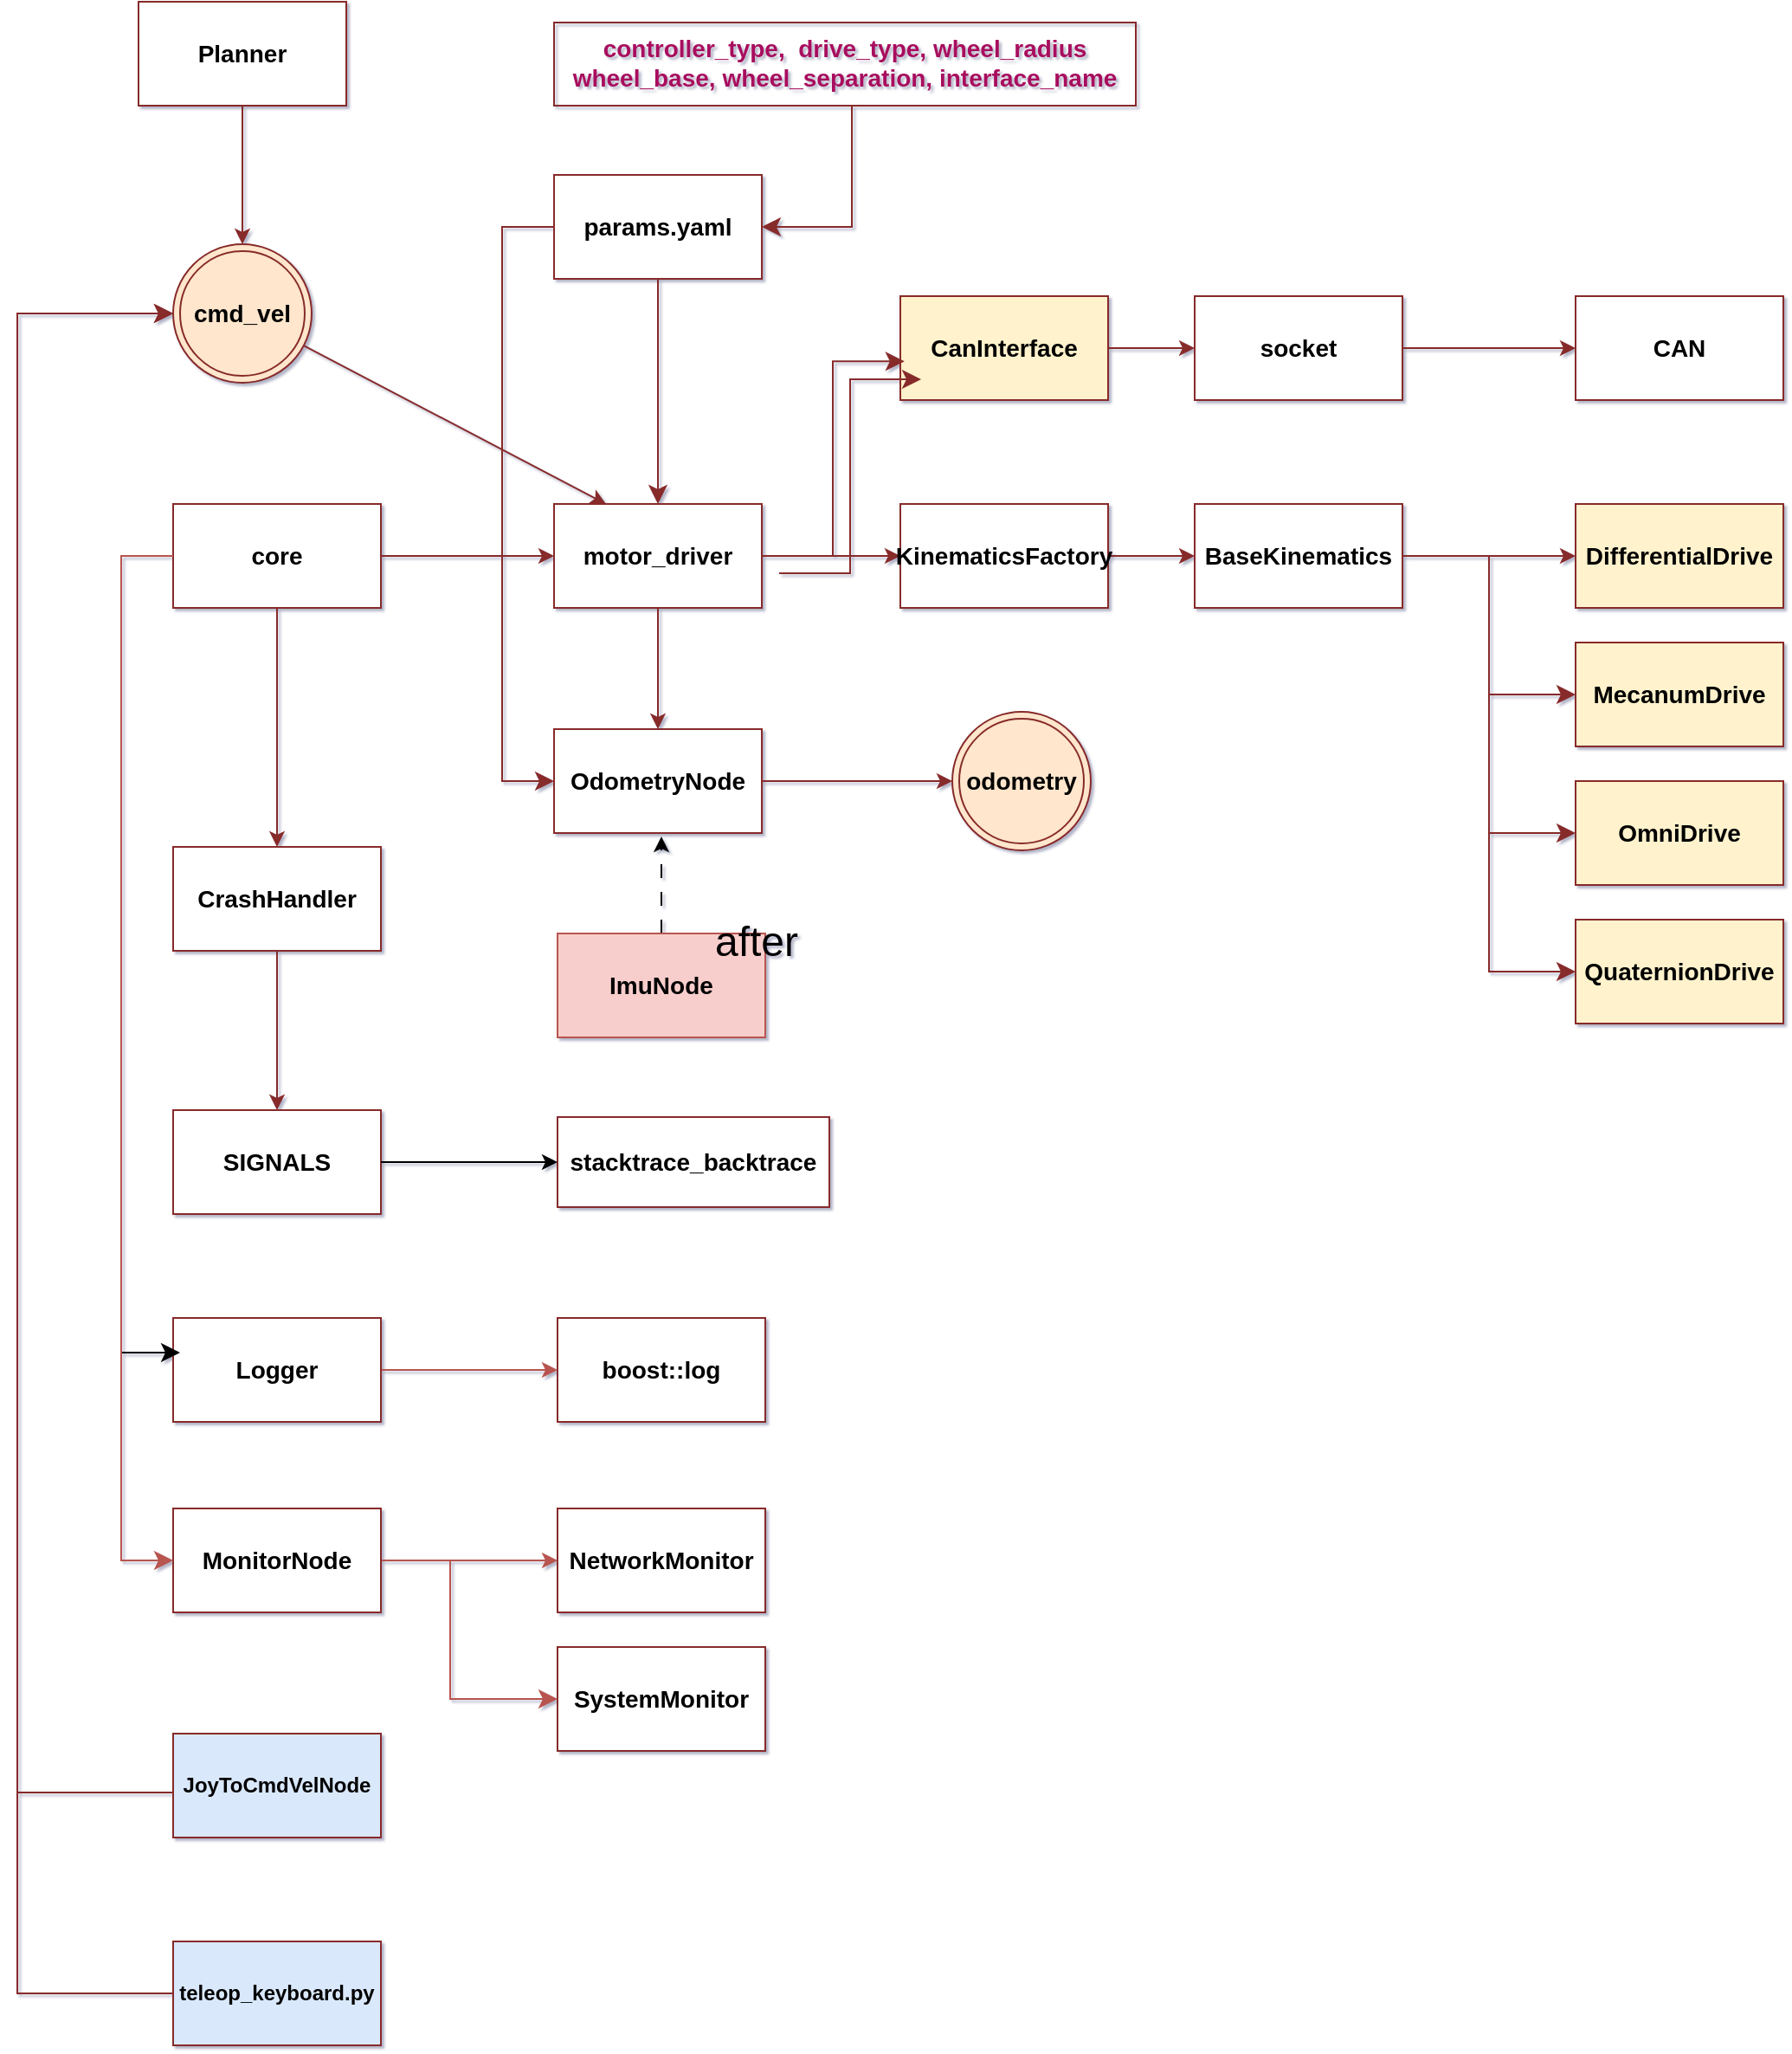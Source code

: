 <mxfile>
    <diagram id="GkdnXFTpEQJnH0Vaa9NC" name="Page-1">
        <mxGraphModel dx="2854" dy="2194" grid="0" gridSize="10" guides="1" tooltips="1" connect="1" arrows="1" fold="1" page="1" pageScale="1" pageWidth="850" pageHeight="1100" math="0" shadow="1">
            <root>
                <mxCell id="0"/>
                <mxCell id="1" parent="0"/>
                <mxCell id="17" style="edgeStyle=none;html=1;exitX=1;exitY=0.5;exitDx=0;exitDy=0;entryX=0;entryY=0.5;entryDx=0;entryDy=0;strokeColor=light-dark(#872c2c, #ededed);fontStyle=1;fontSize=14;" parent="1" source="2" target="3" edge="1">
                    <mxGeometry relative="1" as="geometry"/>
                </mxCell>
                <mxCell id="38" style="edgeStyle=none;html=1;exitX=0.5;exitY=1;exitDx=0;exitDy=0;strokeColor=light-dark(#872c2c, #ededed);fontStyle=1;fontSize=14;" parent="1" source="2" target="16" edge="1">
                    <mxGeometry relative="1" as="geometry"/>
                </mxCell>
                <mxCell id="2" value="core" style="rounded=0;whiteSpace=wrap;html=1;strokeColor=light-dark(#872c2c, #ededed);fontStyle=1;fontSize=14;" parent="1" vertex="1">
                    <mxGeometry x="50" y="170" width="120" height="60" as="geometry"/>
                </mxCell>
                <mxCell id="18" style="edgeStyle=none;html=1;exitX=1;exitY=0.5;exitDx=0;exitDy=0;entryX=0;entryY=0.5;entryDx=0;entryDy=0;strokeColor=light-dark(#872c2c, #ededed);fontStyle=1;fontSize=14;" parent="1" source="3" target="5" edge="1">
                    <mxGeometry relative="1" as="geometry"/>
                </mxCell>
                <mxCell id="42" style="edgeStyle=none;html=1;exitX=0.5;exitY=1;exitDx=0;exitDy=0;entryX=0.5;entryY=0;entryDx=0;entryDy=0;strokeColor=light-dark(#872c2c, #ededed);fontStyle=1;fontSize=14;" parent="1" source="3" target="13" edge="1">
                    <mxGeometry relative="1" as="geometry"/>
                </mxCell>
                <mxCell id="3" value="motor_driver" style="rounded=0;whiteSpace=wrap;html=1;strokeColor=light-dark(#872c2c, #ededed);fontStyle=1;fontSize=14;" parent="1" vertex="1">
                    <mxGeometry x="270" y="170" width="120" height="60" as="geometry"/>
                </mxCell>
                <mxCell id="19" style="edgeStyle=none;html=1;exitX=1;exitY=0.5;exitDx=0;exitDy=0;entryX=0;entryY=0.5;entryDx=0;entryDy=0;strokeColor=light-dark(#872c2c, #ededed);fontStyle=1;fontSize=14;" parent="1" source="5" target="6" edge="1">
                    <mxGeometry relative="1" as="geometry"/>
                </mxCell>
                <mxCell id="5" value="KinematicsFactory" style="rounded=0;whiteSpace=wrap;html=1;strokeColor=light-dark(#872c2c, #ededed);fontStyle=1;fontSize=14;" parent="1" vertex="1">
                    <mxGeometry x="470" y="170" width="120" height="60" as="geometry"/>
                </mxCell>
                <mxCell id="20" style="edgeStyle=none;html=1;exitX=1;exitY=0.5;exitDx=0;exitDy=0;entryX=0;entryY=0.5;entryDx=0;entryDy=0;strokeColor=light-dark(#872c2c, #ededed);fontStyle=1;fontSize=14;" parent="1" target="7" edge="1">
                    <mxGeometry relative="1" as="geometry">
                        <mxPoint x="810" y="200" as="sourcePoint"/>
                    </mxGeometry>
                </mxCell>
                <mxCell id="6" value="BaseKinematics" style="rounded=0;whiteSpace=wrap;html=1;strokeColor=light-dark(#872c2c, #ededed);fontStyle=1;fontSize=14;" parent="1" vertex="1">
                    <mxGeometry x="640" y="170" width="120" height="60" as="geometry"/>
                </mxCell>
                <mxCell id="7" value="DifferentialDrive" style="rounded=0;whiteSpace=wrap;html=1;fillColor=#fff2cc;strokeColor=light-dark(#872c2c, #ededed);fontStyle=1;fontSize=14;" parent="1" vertex="1">
                    <mxGeometry x="860" y="170" width="120" height="60" as="geometry"/>
                </mxCell>
                <mxCell id="8" value="MecanumDrive" style="rounded=0;whiteSpace=wrap;html=1;fillColor=#fff2cc;strokeColor=light-dark(#872c2c, #ededed);fontStyle=1;fontSize=14;" parent="1" vertex="1">
                    <mxGeometry x="860" y="250" width="120" height="60" as="geometry"/>
                </mxCell>
                <mxCell id="9" value="OmniDrive" style="rounded=0;whiteSpace=wrap;html=1;fillColor=#fff2cc;strokeColor=light-dark(#872c2c, #ededed);fontStyle=1;fontSize=14;" parent="1" vertex="1">
                    <mxGeometry x="860" y="330" width="120" height="60" as="geometry"/>
                </mxCell>
                <mxCell id="10" value="QuaternionDrive" style="rounded=0;whiteSpace=wrap;html=1;fillColor=#fff2cc;strokeColor=light-dark(#872c2c, #ededed);fontStyle=1;fontSize=14;" parent="1" vertex="1">
                    <mxGeometry x="860" y="410" width="120" height="60" as="geometry"/>
                </mxCell>
                <mxCell id="36" style="edgeStyle=none;html=1;exitX=1;exitY=0.5;exitDx=0;exitDy=0;entryX=0;entryY=0.5;entryDx=0;entryDy=0;strokeColor=light-dark(#872c2c, #ededed);fontStyle=1;fontSize=14;" parent="1" source="11" target="31" edge="1">
                    <mxGeometry relative="1" as="geometry"/>
                </mxCell>
                <mxCell id="11" value="CanInterface" style="rounded=0;whiteSpace=wrap;html=1;fillColor=#fff2cc;strokeColor=light-dark(#872c2c, #ededed);fontStyle=1;fontSize=14;" parent="1" vertex="1">
                    <mxGeometry x="470" y="50" width="120" height="60" as="geometry"/>
                </mxCell>
                <mxCell id="43" style="edgeStyle=none;html=1;exitX=1;exitY=0.5;exitDx=0;exitDy=0;entryX=0;entryY=0.5;entryDx=0;entryDy=0;strokeColor=light-dark(#872c2c, #ededed);fontStyle=1;fontSize=14;" parent="1" source="13" target="47" edge="1">
                    <mxGeometry relative="1" as="geometry">
                        <mxPoint x="480" y="330" as="targetPoint"/>
                    </mxGeometry>
                </mxCell>
                <mxCell id="13" value="OdometryNode" style="rounded=0;whiteSpace=wrap;html=1;strokeColor=light-dark(#872c2c, #ededed);fontStyle=1;fontSize=14;" parent="1" vertex="1">
                    <mxGeometry x="270" y="300" width="120" height="60" as="geometry"/>
                </mxCell>
                <mxCell id="14" value="params.yaml" style="rounded=0;whiteSpace=wrap;html=1;strokeColor=light-dark(#872c2c, #ededed);fontStyle=1;fontSize=14;" parent="1" vertex="1">
                    <mxGeometry x="270" y="-20" width="120" height="60" as="geometry"/>
                </mxCell>
                <mxCell id="40" style="edgeStyle=none;html=1;strokeColor=light-dark(#872c2c, #ededed);fontStyle=1;fontSize=14;" parent="1" source="16" target="39" edge="1">
                    <mxGeometry relative="1" as="geometry"/>
                </mxCell>
                <mxCell id="16" value="CrashHandler" style="rounded=0;whiteSpace=wrap;html=1;strokeColor=light-dark(#872c2c, #ededed);fontStyle=1;fontSize=14;" parent="1" vertex="1">
                    <mxGeometry x="50" y="368" width="120" height="60" as="geometry"/>
                </mxCell>
                <mxCell id="22" value="" style="edgeStyle=elbowEdgeStyle;elbow=horizontal;endArrow=classic;html=1;curved=0;rounded=0;endSize=8;startSize=8;exitX=1;exitY=0.5;exitDx=0;exitDy=0;strokeColor=light-dark(#872c2c, #ededed);fontStyle=1;fontSize=14;" parent="1" source="6" edge="1">
                    <mxGeometry width="50" height="50" relative="1" as="geometry">
                        <mxPoint x="810" y="200" as="sourcePoint"/>
                        <mxPoint x="860" y="280" as="targetPoint"/>
                    </mxGeometry>
                </mxCell>
                <mxCell id="24" value="" style="edgeStyle=elbowEdgeStyle;elbow=horizontal;endArrow=classic;html=1;curved=0;rounded=0;endSize=8;startSize=8;exitX=1;exitY=0.5;exitDx=0;exitDy=0;strokeColor=light-dark(#872c2c, #ededed);fontStyle=1;fontSize=14;" parent="1" source="6" edge="1">
                    <mxGeometry width="50" height="50" relative="1" as="geometry">
                        <mxPoint x="770" y="200" as="sourcePoint"/>
                        <mxPoint x="860" y="360" as="targetPoint"/>
                    </mxGeometry>
                </mxCell>
                <mxCell id="25" value="" style="edgeStyle=elbowEdgeStyle;elbow=horizontal;endArrow=classic;html=1;curved=0;rounded=0;endSize=8;startSize=8;exitX=1;exitY=0.5;exitDx=0;exitDy=0;entryX=0;entryY=0.5;entryDx=0;entryDy=0;strokeColor=light-dark(#872c2c, #ededed);fontStyle=1;fontSize=14;" parent="1" source="6" target="10" edge="1">
                    <mxGeometry width="50" height="50" relative="1" as="geometry">
                        <mxPoint x="810" y="200" as="sourcePoint"/>
                        <mxPoint x="870" y="370" as="targetPoint"/>
                    </mxGeometry>
                </mxCell>
                <mxCell id="26" value="" style="edgeStyle=elbowEdgeStyle;elbow=horizontal;endArrow=classic;html=1;curved=0;rounded=0;endSize=8;startSize=8;exitX=0.5;exitY=1;exitDx=0;exitDy=0;entryX=0.5;entryY=0;entryDx=0;entryDy=0;strokeColor=light-dark(#872c2c, #ededed);fontStyle=1;fontSize=14;" parent="1" source="14" target="3" edge="1">
                    <mxGeometry width="50" height="50" relative="1" as="geometry">
                        <mxPoint x="270" y="80" as="sourcePoint"/>
                        <mxPoint x="270" y="200" as="targetPoint"/>
                    </mxGeometry>
                </mxCell>
                <mxCell id="28" value="" style="edgeStyle=elbowEdgeStyle;elbow=horizontal;endArrow=classic;html=1;curved=0;rounded=0;endSize=8;startSize=8;entryX=0;entryY=0.5;entryDx=0;entryDy=0;exitX=0;exitY=0.5;exitDx=0;exitDy=0;strokeColor=light-dark(#872c2c, #ededed);fontStyle=1;fontSize=14;" parent="1" source="14" target="13" edge="1">
                    <mxGeometry width="50" height="50" relative="1" as="geometry">
                        <mxPoint x="270" y="80" as="sourcePoint"/>
                        <mxPoint x="560" y="170" as="targetPoint"/>
                        <Array as="points">
                            <mxPoint x="240" y="240"/>
                            <mxPoint x="420" y="270"/>
                        </Array>
                    </mxGeometry>
                </mxCell>
                <mxCell id="30" value="" style="edgeStyle=elbowEdgeStyle;elbow=horizontal;endArrow=classic;html=1;curved=0;rounded=0;endSize=8;startSize=8;exitX=1;exitY=0.5;exitDx=0;exitDy=0;entryX=0.02;entryY=0.627;entryDx=0;entryDy=0;entryPerimeter=0;strokeColor=light-dark(#872c2c, #ededed);fontStyle=1;fontSize=14;" parent="1" source="3" target="11" edge="1">
                    <mxGeometry width="50" height="50" relative="1" as="geometry">
                        <mxPoint x="510" y="220" as="sourcePoint"/>
                        <mxPoint x="560" y="170" as="targetPoint"/>
                        <Array as="points"/>
                    </mxGeometry>
                </mxCell>
                <mxCell id="34" style="edgeStyle=none;html=1;exitX=1;exitY=0.5;exitDx=0;exitDy=0;strokeColor=light-dark(#872c2c, #ededed);fontStyle=1;fontSize=14;" parent="1" source="31" target="33" edge="1">
                    <mxGeometry relative="1" as="geometry"/>
                </mxCell>
                <mxCell id="31" value="socket" style="rounded=0;whiteSpace=wrap;html=1;strokeColor=light-dark(#872c2c, #ededed);fontStyle=1;fontSize=14;" parent="1" vertex="1">
                    <mxGeometry x="640" y="50" width="120" height="60" as="geometry"/>
                </mxCell>
                <mxCell id="33" value="CAN" style="rounded=0;whiteSpace=wrap;html=1;strokeColor=light-dark(#872c2c, #ededed);fontStyle=1;fontSize=14;" parent="1" vertex="1">
                    <mxGeometry x="860" y="50" width="120" height="60" as="geometry"/>
                </mxCell>
                <mxCell id="39" value="SIGNALS" style="rounded=0;whiteSpace=wrap;html=1;strokeColor=light-dark(#872c2c, #ededed);fontStyle=1;fontSize=14;" parent="1" vertex="1">
                    <mxGeometry x="50" y="520" width="120" height="60" as="geometry"/>
                </mxCell>
                <mxCell id="41" value="controller_type,  drive_type, wheel_radius&#xa;wheel_base, wheel_separation, interface_name" style="text;whiteSpace=wrap;strokeColor=light-dark(#872c2c, #ededed);fontColor=light-dark(#a8105e, #ec5ba6);fontStyle=1;fontSize=14;shadow=0;align=center;" parent="1" vertex="1">
                    <mxGeometry x="270" y="-108" width="336" height="48" as="geometry"/>
                </mxCell>
                <mxCell id="47" value="odometry" style="ellipse;shape=doubleEllipse;whiteSpace=wrap;html=1;aspect=fixed;fillColor=#ffe6cc;strokeColor=light-dark(#872c2c, #ededed);fontStyle=1;fontSize=14;" parent="1" vertex="1">
                    <mxGeometry x="500" y="290" width="80" height="80" as="geometry"/>
                </mxCell>
                <mxCell id="48" value="JoyToCmdVelNode" style="rounded=0;whiteSpace=wrap;html=1;fillColor=#dae8fc;strokeColor=light-dark(#872c2c, #ededed);fontStyle=1" parent="1" vertex="1">
                    <mxGeometry x="50" y="880" width="120" height="60" as="geometry"/>
                </mxCell>
                <mxCell id="50" style="edgeStyle=none;html=1;entryX=0.25;entryY=0;entryDx=0;entryDy=0;strokeColor=light-dark(#872c2c, #ededed);fontStyle=1;fontSize=14;" parent="1" source="49" target="3" edge="1">
                    <mxGeometry relative="1" as="geometry">
                        <Array as="points"/>
                    </mxGeometry>
                </mxCell>
                <mxCell id="49" value="cmd_vel" style="ellipse;shape=doubleEllipse;whiteSpace=wrap;html=1;aspect=fixed;fillColor=#ffe6cc;strokeColor=light-dark(#872c2c, #ededed);fontStyle=1;fontSize=14;" parent="1" vertex="1">
                    <mxGeometry x="50" y="20" width="80" height="80" as="geometry"/>
                </mxCell>
                <mxCell id="55" value="" style="edgeStyle=elbowEdgeStyle;elbow=horizontal;endArrow=classic;html=1;curved=0;rounded=0;endSize=8;startSize=8;entryX=0;entryY=0.5;entryDx=0;entryDy=0;strokeColor=light-dark(#872c2c, #ededed);fontStyle=1;fontSize=14;" parent="1" target="49" edge="1">
                    <mxGeometry width="50" height="50" relative="1" as="geometry">
                        <mxPoint x="50" y="914" as="sourcePoint"/>
                        <mxPoint x="60" y="540" as="targetPoint"/>
                        <Array as="points">
                            <mxPoint x="-40" y="880"/>
                            <mxPoint x="10" y="340"/>
                        </Array>
                    </mxGeometry>
                </mxCell>
                <mxCell id="58" style="edgeStyle=none;html=1;exitX=0.5;exitY=1;exitDx=0;exitDy=0;strokeColor=light-dark(#872c2c, #ededed);fontStyle=1;fontSize=14;" parent="1" source="56" target="49" edge="1">
                    <mxGeometry relative="1" as="geometry"/>
                </mxCell>
                <mxCell id="56" value="Planner" style="rounded=0;whiteSpace=wrap;html=1;strokeColor=light-dark(#872c2c, #ededed);fontStyle=1;fontSize=14;" parent="1" vertex="1">
                    <mxGeometry x="30" y="-120" width="120" height="60" as="geometry"/>
                </mxCell>
                <mxCell id="61" value="teleop_keyboard.py" style="rounded=0;whiteSpace=wrap;html=1;fillColor=#dae8fc;strokeColor=light-dark(#872c2c, #ededed);fontStyle=1" parent="1" vertex="1">
                    <mxGeometry x="50" y="1000" width="120" height="60" as="geometry"/>
                </mxCell>
                <mxCell id="62" value="" style="edgeStyle=elbowEdgeStyle;elbow=horizontal;endArrow=classic;html=1;curved=0;rounded=0;endSize=8;startSize=8;exitX=0;exitY=0.5;exitDx=0;exitDy=0;entryX=0;entryY=0.5;entryDx=0;entryDy=0;strokeColor=light-dark(#872c2c, #ededed);fontStyle=1" parent="1" source="61" target="49" edge="1">
                    <mxGeometry width="50" height="50" relative="1" as="geometry">
                        <mxPoint x="-20" y="720" as="sourcePoint"/>
                        <mxPoint x="30" y="670" as="targetPoint"/>
                        <Array as="points">
                            <mxPoint x="-40" y="420"/>
                            <mxPoint x="10" y="390"/>
                        </Array>
                    </mxGeometry>
                </mxCell>
                <mxCell id="68" style="edgeStyle=none;html=1;exitX=1;exitY=0.5;exitDx=0;exitDy=0;entryX=0;entryY=0.5;entryDx=0;entryDy=0;fontSize=14;fillColor=#f8cecc;strokeColor=#B85450;" edge="1" parent="1" source="63" target="64">
                    <mxGeometry relative="1" as="geometry"/>
                </mxCell>
                <mxCell id="63" value="MonitorNode" style="rounded=0;whiteSpace=wrap;html=1;strokeColor=light-dark(#872c2c, #ededed);fontStyle=1;fontSize=14;" vertex="1" parent="1">
                    <mxGeometry x="50" y="750" width="120" height="60" as="geometry"/>
                </mxCell>
                <mxCell id="64" value="NetworkMonitor" style="rounded=0;whiteSpace=wrap;html=1;strokeColor=light-dark(#872c2c, #ededed);fontStyle=1;fontSize=14;" vertex="1" parent="1">
                    <mxGeometry x="272" y="750" width="120" height="60" as="geometry"/>
                </mxCell>
                <mxCell id="65" value="SystemMonitor" style="rounded=0;whiteSpace=wrap;html=1;strokeColor=light-dark(#872c2c, #ededed);fontStyle=1;fontSize=14;" vertex="1" parent="1">
                    <mxGeometry x="272" y="830" width="120" height="60" as="geometry"/>
                </mxCell>
                <mxCell id="73" style="edgeStyle=none;html=1;exitX=1;exitY=0.5;exitDx=0;exitDy=0;fontSize=14;fillColor=#f8cecc;strokeColor=#B85450;" edge="1" parent="1" source="66" target="72">
                    <mxGeometry relative="1" as="geometry"/>
                </mxCell>
                <mxCell id="66" value="Logger" style="rounded=0;whiteSpace=wrap;html=1;strokeColor=light-dark(#872c2c, #ededed);fontStyle=1;fontSize=14;" vertex="1" parent="1">
                    <mxGeometry x="50" y="640" width="120" height="60" as="geometry"/>
                </mxCell>
                <mxCell id="69" value="" style="edgeStyle=segmentEdgeStyle;endArrow=classic;html=1;curved=0;rounded=0;endSize=8;startSize=8;entryX=0;entryY=0.5;entryDx=0;entryDy=0;fontSize=14;fillColor=#f8cecc;strokeColor=#B85450;" edge="1" parent="1" target="65">
                    <mxGeometry width="50" height="50" relative="1" as="geometry">
                        <mxPoint x="180" y="780" as="sourcePoint"/>
                        <mxPoint x="410" y="710" as="targetPoint"/>
                        <Array as="points">
                            <mxPoint x="210" y="780"/>
                            <mxPoint x="210" y="860"/>
                        </Array>
                    </mxGeometry>
                </mxCell>
                <mxCell id="70" value="" style="edgeStyle=segmentEdgeStyle;endArrow=classic;html=1;curved=0;rounded=0;endSize=8;startSize=8;exitX=0;exitY=0.5;exitDx=0;exitDy=0;fontSize=14;" edge="1" parent="1" source="2">
                    <mxGeometry width="50" height="50" relative="1" as="geometry">
                        <mxPoint x="360" y="410" as="sourcePoint"/>
                        <mxPoint x="54" y="660" as="targetPoint"/>
                        <Array as="points">
                            <mxPoint x="20" y="200"/>
                            <mxPoint x="20" y="660"/>
                        </Array>
                    </mxGeometry>
                </mxCell>
                <mxCell id="71" value="" style="edgeStyle=segmentEdgeStyle;endArrow=classic;html=1;curved=0;rounded=0;endSize=8;startSize=8;exitX=0;exitY=0.5;exitDx=0;exitDy=0;entryX=0;entryY=0.5;entryDx=0;entryDy=0;fontSize=14;fillColor=#f8cecc;strokeColor=#B85450;" edge="1" parent="1" source="2" target="63">
                    <mxGeometry width="50" height="50" relative="1" as="geometry">
                        <mxPoint x="50" y="310" as="sourcePoint"/>
                        <mxPoint x="50" y="710" as="targetPoint"/>
                        <Array as="points">
                            <mxPoint x="20" y="200"/>
                            <mxPoint x="20" y="780"/>
                        </Array>
                    </mxGeometry>
                </mxCell>
                <mxCell id="72" value="boost::log" style="rounded=0;whiteSpace=wrap;html=1;strokeColor=light-dark(#872c2c, #ededed);fontStyle=1;fontSize=14;" vertex="1" parent="1">
                    <mxGeometry x="272" y="640" width="120" height="60" as="geometry"/>
                </mxCell>
                <mxCell id="78" value="" style="edgeStyle=elbowEdgeStyle;elbow=horizontal;endArrow=classic;html=1;curved=0;rounded=0;endSize=8;startSize=8;exitX=0.5;exitY=1;exitDx=0;exitDy=0;entryX=1;entryY=0.5;entryDx=0;entryDy=0;strokeColor=light-dark(#872c2c, #ededed);fontStyle=1;fontSize=14;" edge="1" parent="1" source="41" target="14">
                    <mxGeometry width="50" height="50" relative="1" as="geometry">
                        <mxPoint x="504" y="48" as="sourcePoint"/>
                        <mxPoint x="586" y="-64" as="targetPoint"/>
                        <Array as="points">
                            <mxPoint x="442" y="-56"/>
                        </Array>
                    </mxGeometry>
                </mxCell>
                <mxCell id="80" value="stacktrace_backtrace" style="rounded=0;whiteSpace=wrap;html=1;strokeColor=light-dark(#872c2c, #ededed);fontStyle=1;fontSize=14;" vertex="1" parent="1">
                    <mxGeometry x="272" y="524" width="157" height="52" as="geometry"/>
                </mxCell>
                <mxCell id="82" value="" style="endArrow=classic;html=1;entryX=0;entryY=0.5;entryDx=0;entryDy=0;" edge="1" parent="1" target="80">
                    <mxGeometry width="50" height="50" relative="1" as="geometry">
                        <mxPoint x="170" y="550" as="sourcePoint"/>
                        <mxPoint x="258" y="544" as="targetPoint"/>
                        <Array as="points"/>
                    </mxGeometry>
                </mxCell>
                <mxCell id="91" style="edgeStyle=none;html=1;exitX=0.5;exitY=0;exitDx=0;exitDy=0;dashed=1;dashPattern=8 8;" edge="1" parent="1" source="83">
                    <mxGeometry relative="1" as="geometry">
                        <mxPoint x="332" y="362" as="targetPoint"/>
                    </mxGeometry>
                </mxCell>
                <mxCell id="83" value="ImuNode" style="rounded=0;whiteSpace=wrap;html=1;strokeColor=#b85450;fontStyle=1;fontSize=14;fillColor=#f8cecc;" vertex="1" parent="1">
                    <mxGeometry x="272" y="418" width="120" height="60" as="geometry"/>
                </mxCell>
                <mxCell id="84" value="" style="edgeStyle=elbowEdgeStyle;elbow=horizontal;endArrow=classic;html=1;curved=0;rounded=0;endSize=8;startSize=8;exitX=1;exitY=0.5;exitDx=0;exitDy=0;entryX=0.02;entryY=0.627;entryDx=0;entryDy=0;entryPerimeter=0;strokeColor=light-dark(#872c2c, #ededed);fontStyle=1;fontSize=14;" edge="1" parent="1">
                    <mxGeometry width="50" height="50" relative="1" as="geometry">
                        <mxPoint x="400" y="210" as="sourcePoint"/>
                        <mxPoint x="482" y="98" as="targetPoint"/>
                        <Array as="points"/>
                    </mxGeometry>
                </mxCell>
                <mxCell id="93" value="&lt;font style=&quot;font-size: 24px;&quot;&gt;after&lt;/font&gt;" style="text;strokeColor=none;fillColor=none;align=left;verticalAlign=top;spacingLeft=4;spacingRight=4;overflow=hidden;rotatable=0;points=[[0,0.5],[1,0.5]];portConstraint=eastwest;whiteSpace=wrap;html=1;" vertex="1" parent="1">
                    <mxGeometry x="357" y="402" width="66" height="43" as="geometry"/>
                </mxCell>
            </root>
        </mxGraphModel>
    </diagram>
</mxfile>